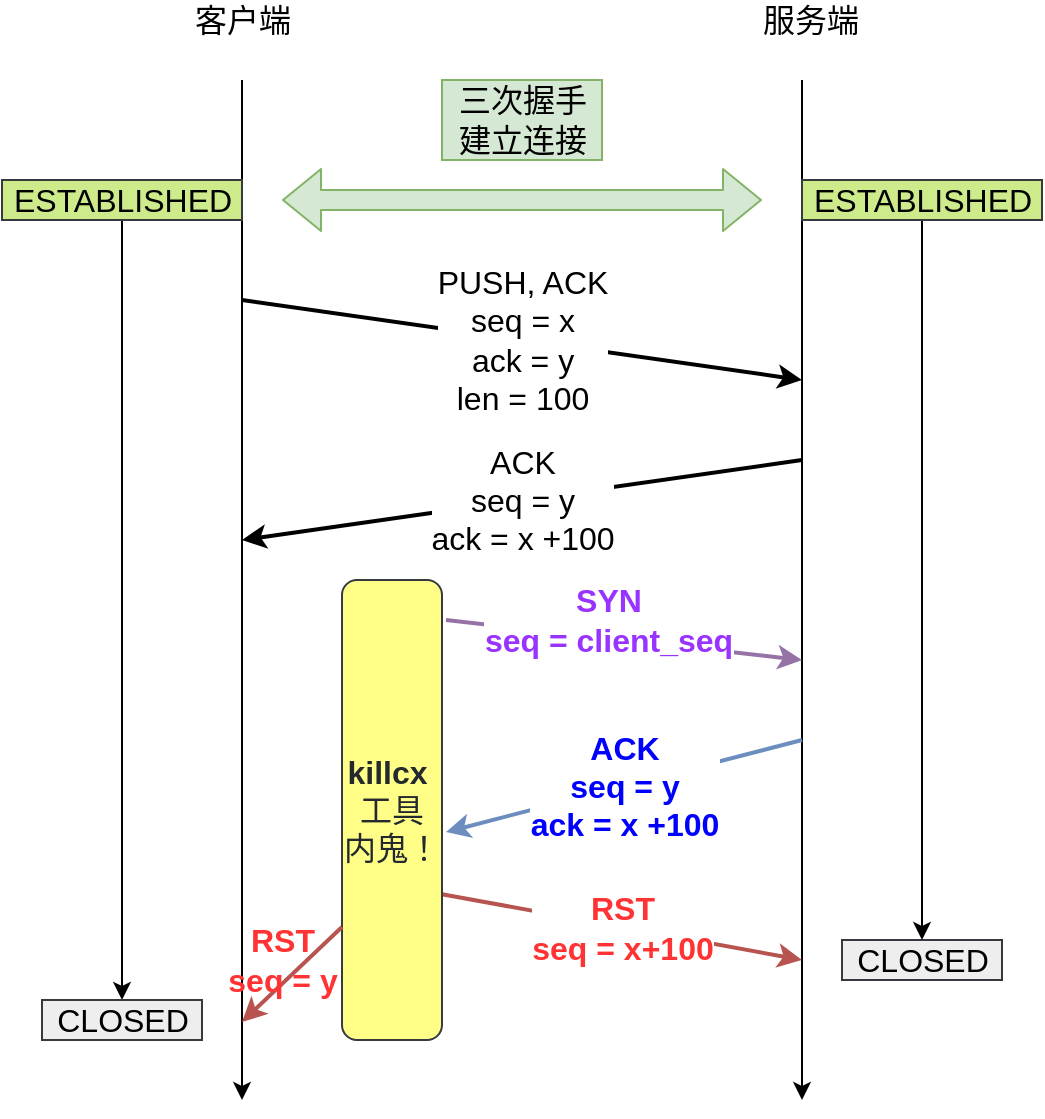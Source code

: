 <mxfile version="15.2.7" type="github">
  <diagram id="AGrO3s5iEs3OMOq3nREe" name="第 1 页">
    <mxGraphModel dx="1102" dy="1751" grid="1" gridSize="10" guides="1" tooltips="1" connect="1" arrows="1" fold="1" page="1" pageScale="1" pageWidth="827" pageHeight="1169" math="0" shadow="0">
      <root>
        <mxCell id="0" />
        <mxCell id="1" parent="0" />
        <mxCell id="DTl39lkuarVkcKBop7tD-1" value="" style="endArrow=classic;html=1;" edge="1" parent="1">
          <mxGeometry width="50" height="50" relative="1" as="geometry">
            <mxPoint x="160" y="-30" as="sourcePoint" />
            <mxPoint x="160" y="480" as="targetPoint" />
          </mxGeometry>
        </mxCell>
        <mxCell id="DTl39lkuarVkcKBop7tD-2" value="" style="endArrow=classic;html=1;fontSize=16;" edge="1" parent="1">
          <mxGeometry width="50" height="50" relative="1" as="geometry">
            <mxPoint x="440" y="-30" as="sourcePoint" />
            <mxPoint x="440" y="480" as="targetPoint" />
          </mxGeometry>
        </mxCell>
        <mxCell id="DTl39lkuarVkcKBop7tD-3" value="PUSH, ACK&lt;br&gt;seq = x&lt;br&gt;ack = y&lt;br&gt;len = 100" style="endArrow=classic;html=1;fontSize=16;strokeWidth=2;" edge="1" parent="1">
          <mxGeometry width="50" height="50" relative="1" as="geometry">
            <mxPoint x="160" y="80" as="sourcePoint" />
            <mxPoint x="440" y="120" as="targetPoint" />
          </mxGeometry>
        </mxCell>
        <mxCell id="DTl39lkuarVkcKBop7tD-4" value="ACK&lt;br&gt;seq = y&lt;br&gt;ack = x +100" style="endArrow=classic;html=1;fontSize=16;strokeWidth=2;" edge="1" parent="1">
          <mxGeometry width="50" height="50" relative="1" as="geometry">
            <mxPoint x="440" y="160" as="sourcePoint" />
            <mxPoint x="160" y="200" as="targetPoint" />
          </mxGeometry>
        </mxCell>
        <mxCell id="DTl39lkuarVkcKBop7tD-5" value="SYN&lt;br&gt;seq = client_seq" style="endArrow=classic;html=1;fontSize=16;strokeWidth=2;fontColor=#9933FF;fontStyle=1;fillColor=#e1d5e7;strokeColor=#9673a6;labelBackgroundColor=default;exitX=1.04;exitY=0.087;exitDx=0;exitDy=0;exitPerimeter=0;" edge="1" parent="1" source="DTl39lkuarVkcKBop7tD-20">
          <mxGeometry x="-0.098" y="9" width="50" height="50" relative="1" as="geometry">
            <mxPoint x="310" y="240" as="sourcePoint" />
            <mxPoint x="440" y="260" as="targetPoint" />
            <mxPoint as="offset" />
          </mxGeometry>
        </mxCell>
        <mxCell id="DTl39lkuarVkcKBop7tD-6" value="ACK&lt;br&gt;seq = y&lt;br&gt;ack = x +100" style="endArrow=classic;html=1;fontSize=16;strokeWidth=2;fillColor=#dae8fc;strokeColor=#6c8ebf;fontColor=#0000FF;fontStyle=1;labelBackgroundColor=default;entryX=1.04;entryY=0.548;entryDx=0;entryDy=0;entryPerimeter=0;" edge="1" parent="1" target="DTl39lkuarVkcKBop7tD-20">
          <mxGeometry width="50" height="50" relative="1" as="geometry">
            <mxPoint x="440" y="300" as="sourcePoint" />
            <mxPoint x="270" y="340" as="targetPoint" />
          </mxGeometry>
        </mxCell>
        <mxCell id="DTl39lkuarVkcKBop7tD-8" value="RST&lt;br&gt;seq = x+100" style="endArrow=classic;html=1;fontSize=16;strokeWidth=2;fillColor=#f8cecc;strokeColor=#b85450;fontColor=#FF3333;fontStyle=1;labelBackgroundColor=default;exitX=1;exitY=0.683;exitDx=0;exitDy=0;exitPerimeter=0;" edge="1" parent="1" source="DTl39lkuarVkcKBop7tD-20">
          <mxGeometry width="50" height="50" relative="1" as="geometry">
            <mxPoint x="270" y="380" as="sourcePoint" />
            <mxPoint x="440" y="410" as="targetPoint" />
          </mxGeometry>
        </mxCell>
        <mxCell id="DTl39lkuarVkcKBop7tD-10" value="服务端" style="text;html=1;align=center;verticalAlign=middle;resizable=0;points=[];autosize=1;strokeColor=none;fillColor=none;fontSize=16;" vertex="1" parent="1">
          <mxGeometry x="414" y="-70" width="60" height="20" as="geometry" />
        </mxCell>
        <mxCell id="DTl39lkuarVkcKBop7tD-11" value="客户端" style="text;html=1;align=center;verticalAlign=middle;resizable=0;points=[];autosize=1;strokeColor=none;fillColor=none;fontSize=16;" vertex="1" parent="1">
          <mxGeometry x="130" y="-70" width="60" height="20" as="geometry" />
        </mxCell>
        <mxCell id="DTl39lkuarVkcKBop7tD-12" value="" style="shape=flexArrow;endArrow=classic;html=1;fontSize=16;startArrow=block;fillColor=#d5e8d4;strokeColor=#82b366;" edge="1" parent="1">
          <mxGeometry width="50" height="50" relative="1" as="geometry">
            <mxPoint x="180" y="30" as="sourcePoint" />
            <mxPoint x="420" y="30" as="targetPoint" />
          </mxGeometry>
        </mxCell>
        <mxCell id="DTl39lkuarVkcKBop7tD-13" value="三次握手&lt;br&gt;建立连接" style="text;html=1;align=center;verticalAlign=middle;resizable=0;points=[];autosize=1;strokeColor=#82b366;fillColor=#d5e8d4;fontSize=16;" vertex="1" parent="1">
          <mxGeometry x="260" y="-30" width="80" height="40" as="geometry" />
        </mxCell>
        <mxCell id="DTl39lkuarVkcKBop7tD-14" value="CLOSED" style="text;html=1;align=center;verticalAlign=middle;resizable=0;points=[];autosize=1;strokeColor=#36393d;fillColor=#eeeeee;fontSize=16;" vertex="1" parent="1">
          <mxGeometry x="460" y="400" width="80" height="20" as="geometry" />
        </mxCell>
        <mxCell id="DTl39lkuarVkcKBop7tD-15" style="edgeStyle=orthogonalEdgeStyle;rounded=0;orthogonalLoop=1;jettySize=auto;html=1;fontSize=16;startArrow=none;strokeWidth=1;startFill=0;" edge="1" parent="1" source="DTl39lkuarVkcKBop7tD-16" target="DTl39lkuarVkcKBop7tD-14">
          <mxGeometry relative="1" as="geometry" />
        </mxCell>
        <mxCell id="DTl39lkuarVkcKBop7tD-16" value="ESTABLISHED" style="text;html=1;align=center;verticalAlign=middle;resizable=0;points=[];autosize=1;strokeColor=#36393d;fillColor=#cdeb8b;fontSize=16;" vertex="1" parent="1">
          <mxGeometry x="440" y="20" width="120" height="20" as="geometry" />
        </mxCell>
        <mxCell id="DTl39lkuarVkcKBop7tD-23" style="edgeStyle=orthogonalEdgeStyle;rounded=0;orthogonalLoop=1;jettySize=auto;html=1;labelBackgroundColor=default;fontSize=16;" edge="1" parent="1" source="DTl39lkuarVkcKBop7tD-17" target="DTl39lkuarVkcKBop7tD-22">
          <mxGeometry relative="1" as="geometry" />
        </mxCell>
        <mxCell id="DTl39lkuarVkcKBop7tD-17" value="ESTABLISHED" style="text;html=1;align=center;verticalAlign=middle;resizable=0;points=[];autosize=1;strokeColor=#36393d;fillColor=#cdeb8b;fontSize=16;" vertex="1" parent="1">
          <mxGeometry x="40" y="20" width="120" height="20" as="geometry" />
        </mxCell>
        <mxCell id="DTl39lkuarVkcKBop7tD-20" value="&lt;span style=&quot;box-sizing: border-box; font-weight: 600; color: rgb(36, 41, 46); font-size: 16px;&quot;&gt;killcx&lt;/span&gt;&lt;span style=&quot;color: rgb(36, 41, 46); font-size: 16px;&quot;&gt;&amp;nbsp; 工具&lt;br style=&quot;font-size: 16px;&quot;&gt;内鬼！&lt;br style=&quot;font-size: 16px;&quot;&gt;&lt;/span&gt;" style="rounded=1;whiteSpace=wrap;html=1;fillColor=#ffff88;strokeColor=#36393d;fontSize=16;" vertex="1" parent="1">
          <mxGeometry x="210" y="220" width="50" height="230" as="geometry" />
        </mxCell>
        <mxCell id="DTl39lkuarVkcKBop7tD-21" value="RST&lt;br&gt;seq = y" style="endArrow=classic;html=1;fontSize=16;strokeWidth=2;fillColor=#f8cecc;strokeColor=#b85450;fontColor=#FF3333;fontStyle=1;labelBackgroundColor=none;exitX=0;exitY=0.75;exitDx=0;exitDy=0;" edge="1" parent="1">
          <mxGeometry x="-0.04" y="-9" width="50" height="50" relative="1" as="geometry">
            <mxPoint x="210" y="393.5" as="sourcePoint" />
            <mxPoint x="160" y="441" as="targetPoint" />
            <mxPoint as="offset" />
          </mxGeometry>
        </mxCell>
        <mxCell id="DTl39lkuarVkcKBop7tD-22" value="CLOSED" style="text;html=1;align=center;verticalAlign=middle;resizable=0;points=[];autosize=1;strokeColor=#36393d;fillColor=#eeeeee;fontSize=16;" vertex="1" parent="1">
          <mxGeometry x="60" y="430" width="80" height="20" as="geometry" />
        </mxCell>
      </root>
    </mxGraphModel>
  </diagram>
</mxfile>
